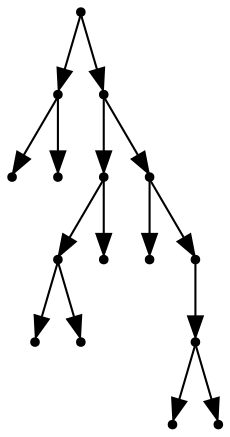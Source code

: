 digraph {
  15 [shape=point];
  2 [shape=point];
  0 [shape=point];
  1 [shape=point];
  14 [shape=point];
  7 [shape=point];
  5 [shape=point];
  3 [shape=point];
  4 [shape=point];
  6 [shape=point];
  13 [shape=point];
  8 [shape=point];
  12 [shape=point];
  11 [shape=point];
  9 [shape=point];
  10 [shape=point];
15 -> 2;
2 -> 0;
2 -> 1;
15 -> 14;
14 -> 7;
7 -> 5;
5 -> 3;
5 -> 4;
7 -> 6;
14 -> 13;
13 -> 8;
13 -> 12;
12 -> 11;
11 -> 9;
11 -> 10;
}
